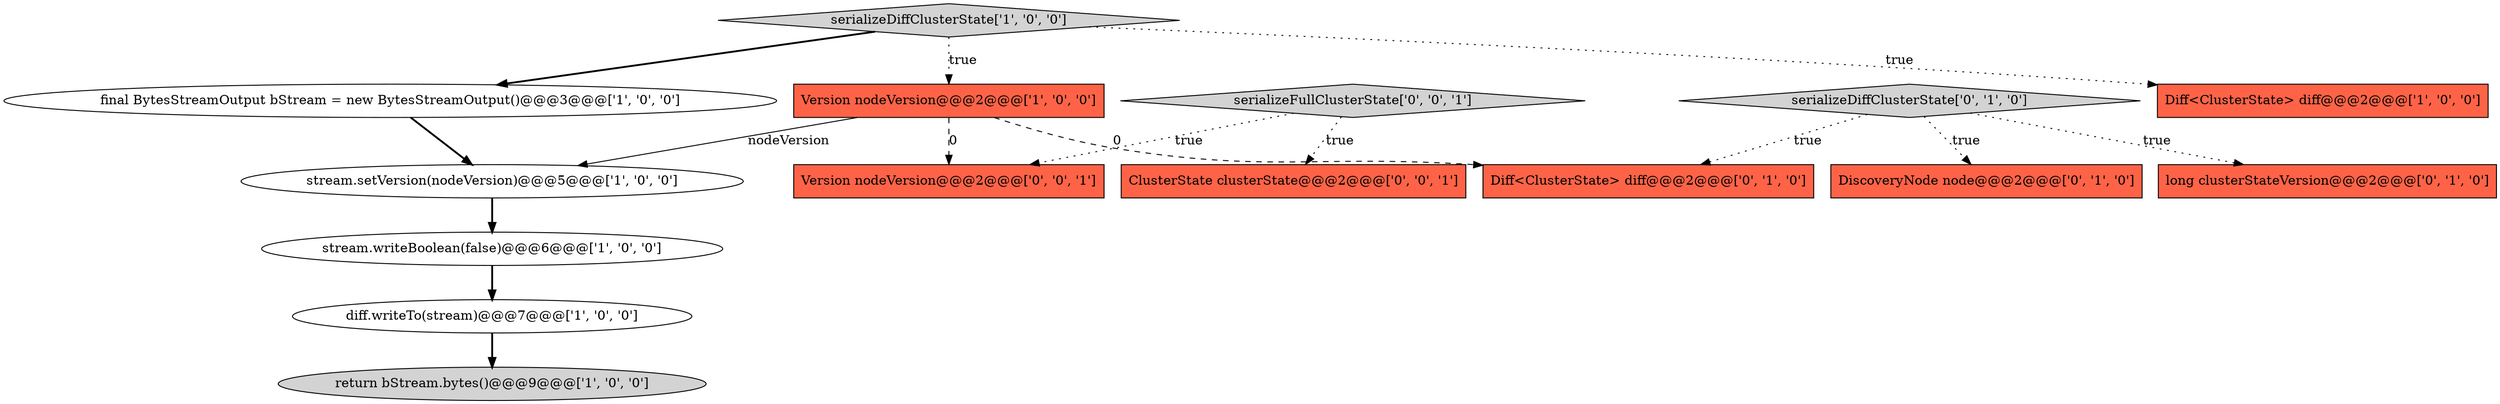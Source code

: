 digraph {
7 [style = filled, label = "return bStream.bytes()@@@9@@@['1', '0', '0']", fillcolor = lightgray, shape = ellipse image = "AAA0AAABBB1BBB"];
12 [style = filled, label = "ClusterState clusterState@@@2@@@['0', '0', '1']", fillcolor = tomato, shape = box image = "AAA0AAABBB3BBB"];
3 [style = filled, label = "Version nodeVersion@@@2@@@['1', '0', '0']", fillcolor = tomato, shape = box image = "AAA1AAABBB1BBB"];
14 [style = filled, label = "serializeFullClusterState['0', '0', '1']", fillcolor = lightgray, shape = diamond image = "AAA0AAABBB3BBB"];
10 [style = filled, label = "DiscoveryNode node@@@2@@@['0', '1', '0']", fillcolor = tomato, shape = box image = "AAA0AAABBB2BBB"];
1 [style = filled, label = "diff.writeTo(stream)@@@7@@@['1', '0', '0']", fillcolor = white, shape = ellipse image = "AAA0AAABBB1BBB"];
8 [style = filled, label = "serializeDiffClusterState['0', '1', '0']", fillcolor = lightgray, shape = diamond image = "AAA0AAABBB2BBB"];
9 [style = filled, label = "long clusterStateVersion@@@2@@@['0', '1', '0']", fillcolor = tomato, shape = box image = "AAA0AAABBB2BBB"];
13 [style = filled, label = "Version nodeVersion@@@2@@@['0', '0', '1']", fillcolor = tomato, shape = box image = "AAA0AAABBB3BBB"];
6 [style = filled, label = "stream.writeBoolean(false)@@@6@@@['1', '0', '0']", fillcolor = white, shape = ellipse image = "AAA0AAABBB1BBB"];
11 [style = filled, label = "Diff<ClusterState> diff@@@2@@@['0', '1', '0']", fillcolor = tomato, shape = box image = "AAA1AAABBB2BBB"];
0 [style = filled, label = "stream.setVersion(nodeVersion)@@@5@@@['1', '0', '0']", fillcolor = white, shape = ellipse image = "AAA0AAABBB1BBB"];
2 [style = filled, label = "Diff<ClusterState> diff@@@2@@@['1', '0', '0']", fillcolor = tomato, shape = box image = "AAA0AAABBB1BBB"];
4 [style = filled, label = "serializeDiffClusterState['1', '0', '0']", fillcolor = lightgray, shape = diamond image = "AAA0AAABBB1BBB"];
5 [style = filled, label = "final BytesStreamOutput bStream = new BytesStreamOutput()@@@3@@@['1', '0', '0']", fillcolor = white, shape = ellipse image = "AAA0AAABBB1BBB"];
8->11 [style = dotted, label="true"];
6->1 [style = bold, label=""];
14->13 [style = dotted, label="true"];
4->3 [style = dotted, label="true"];
8->9 [style = dotted, label="true"];
8->10 [style = dotted, label="true"];
5->0 [style = bold, label=""];
14->12 [style = dotted, label="true"];
3->13 [style = dashed, label="0"];
0->6 [style = bold, label=""];
1->7 [style = bold, label=""];
4->5 [style = bold, label=""];
4->2 [style = dotted, label="true"];
3->0 [style = solid, label="nodeVersion"];
3->11 [style = dashed, label="0"];
}
